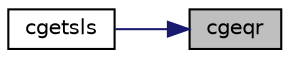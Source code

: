 digraph "cgeqr"
{
 // LATEX_PDF_SIZE
  edge [fontname="Helvetica",fontsize="10",labelfontname="Helvetica",labelfontsize="10"];
  node [fontname="Helvetica",fontsize="10",shape=record];
  rankdir="RL";
  Node1 [label="cgeqr",height=0.2,width=0.4,color="black", fillcolor="grey75", style="filled", fontcolor="black",tooltip="CGEQR"];
  Node1 -> Node2 [dir="back",color="midnightblue",fontsize="10",style="solid",fontname="Helvetica"];
  Node2 [label="cgetsls",height=0.2,width=0.4,color="black", fillcolor="white", style="filled",URL="$cgetsls_8f.html#ac9e56f857b4f3dbd7ab4216472fc114c",tooltip="CGETSLS"];
}
